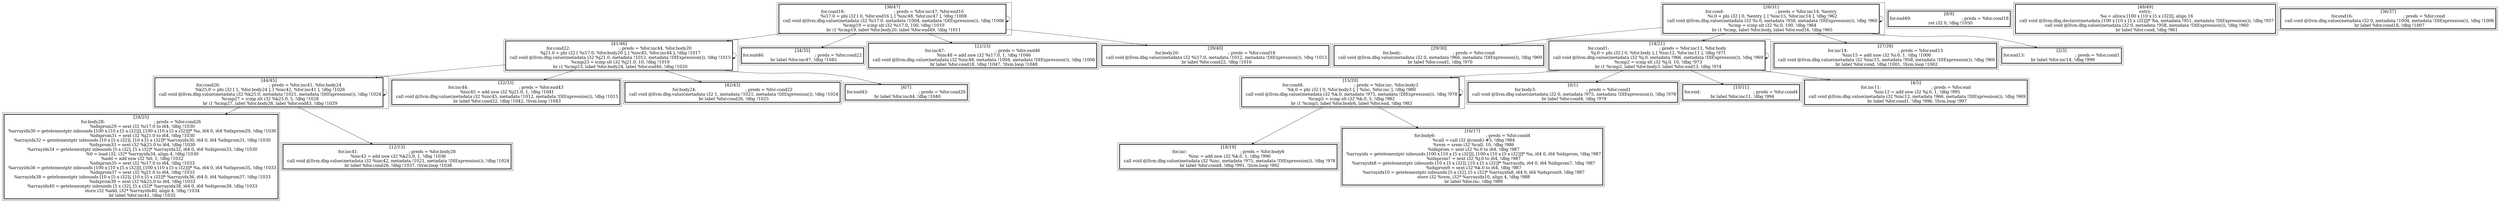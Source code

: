 
digraph G {



node113->node129 [ ]
node125->node128 [ ]
node114->node114 [ ]
node117->node114 [ ]
node122->node123 [ ]
node125->node119 [ ]
node114->node124 [ ]
node117->node127 [ ]
node114->node113 [ ]
node117->node121 [ ]
node117->node115 [ ]
node113->node111 [ ]
node122->node105 [ ]
node125->node122 [ ]
node122->node122 [ ]
node125->node125 [ ]
node123->node120 [ ]
node114->node112 [ ]
node117->node117 [ ]
node114->node108 [ ]
node125->node106 [ ]
node122->node110 [ ]
node113->node113 [ ]
node122->node107 [ ]
node123->node126 [ ]
node123->node123 [ ]


subgraph cluster24 {


node129 [penwidth=3.0,fontsize=20,shape=rectangle,label="[24/25]
for.body28:                                       ; preds = %for.cond26
  %idxprom29 = sext i32 %i17.0 to i64, !dbg !1030
  %arrayidx30 = getelementptr inbounds [100 x [10 x [5 x i32]]], [100 x [10 x [5 x i32]]]* %a, i64 0, i64 %idxprom29, !dbg !1030
  %idxprom31 = sext i32 %j21.0 to i64, !dbg !1030
  %arrayidx32 = getelementptr inbounds [10 x [5 x i32]], [10 x [5 x i32]]* %arrayidx30, i64 0, i64 %idxprom31, !dbg !1030
  %idxprom33 = sext i32 %k25.0 to i64, !dbg !1030
  %arrayidx34 = getelementptr inbounds [5 x i32], [5 x i32]* %arrayidx32, i64 0, i64 %idxprom33, !dbg !1030
  %0 = load i32, i32* %arrayidx34, align 4, !dbg !1030
  %add = add nsw i32 %0, 1, !dbg !1032
  %idxprom35 = sext i32 %i17.0 to i64, !dbg !1033
  %arrayidx36 = getelementptr inbounds [100 x [10 x [5 x i32]]], [100 x [10 x [5 x i32]]]* %a, i64 0, i64 %idxprom35, !dbg !1033
  %idxprom37 = sext i32 %j21.0 to i64, !dbg !1033
  %arrayidx38 = getelementptr inbounds [10 x [5 x i32]], [10 x [5 x i32]]* %arrayidx36, i64 0, i64 %idxprom37, !dbg !1033
  %idxprom39 = sext i32 %k25.0 to i64, !dbg !1033
  %arrayidx40 = getelementptr inbounds [5 x i32], [5 x i32]* %arrayidx38, i64 0, i64 %idxprom39, !dbg !1033
  store i32 %add, i32* %arrayidx40, align 4, !dbg !1034
  br label %for.inc41, !dbg !1035
" ]



}

subgraph cluster22 {


node127 [penwidth=3.0,fontsize=20,shape=rectangle,label="[34/35]
for.end46:                                        ; preds = %for.cond22
  br label %for.inc47, !dbg !1045
" ]



}

subgraph cluster20 {


node125 [penwidth=3.0,fontsize=20,shape=rectangle,label="[26/31]
for.cond:                                         ; preds = %for.inc14, %entry
  %i.0 = phi i32 [ 0, %entry ], [ %inc15, %for.inc14 ], !dbg !962
  call void @llvm.dbg.value(metadata i32 %i.0, metadata !958, metadata !DIExpression()), !dbg !960
  %cmp = icmp slt i32 %i.0, 100, !dbg !964
  br i1 %cmp, label %for.body, label %for.end16, !dbg !965
" ]



}

subgraph cluster18 {


node123 [penwidth=3.0,fontsize=20,shape=rectangle,label="[15/20]
for.cond4:                                        ; preds = %for.inc, %for.body3
  %k.0 = phi i32 [ 0, %for.body3 ], [ %inc, %for.inc ], !dbg !980
  call void @llvm.dbg.value(metadata i32 %k.0, metadata !975, metadata !DIExpression()), !dbg !978
  %cmp5 = icmp slt i32 %k.0, 5, !dbg !982
  br i1 %cmp5, label %for.body6, label %for.end, !dbg !983
" ]



}

subgraph cluster16 {


node121 [penwidth=3.0,fontsize=20,shape=rectangle,label="[22/23]
for.inc47:                                        ; preds = %for.end46
  %inc48 = add nsw i32 %i17.0, 1, !dbg !1046
  call void @llvm.dbg.value(metadata i32 %inc48, metadata !1004, metadata !DIExpression()), !dbg !1006
  br label %for.cond18, !dbg !1047, !llvm.loop !1048
" ]



}

subgraph cluster17 {


node122 [penwidth=3.0,fontsize=20,shape=rectangle,label="[14/21]
for.cond1:                                        ; preds = %for.inc11, %for.body
  %j.0 = phi i32 [ 0, %for.body ], [ %inc12, %for.inc11 ], !dbg !971
  call void @llvm.dbg.value(metadata i32 %j.0, metadata !966, metadata !DIExpression()), !dbg !969
  %cmp2 = icmp slt i32 %j.0, 10, !dbg !973
  br i1 %cmp2, label %for.body3, label %for.end13, !dbg !974
" ]



}

subgraph cluster4 {


node109 [penwidth=3.0,fontsize=20,shape=rectangle,label="[8/9]
for.end49:                                        ; preds = %for.cond18
  ret i32 0, !dbg !1050
" ]



}

subgraph cluster3 {


node108 [penwidth=3.0,fontsize=20,shape=rectangle,label="[6/7]
for.end43:                                        ; preds = %for.cond26
  br label %for.inc44, !dbg !1040
" ]



}

subgraph cluster2 {


node107 [penwidth=3.0,fontsize=20,shape=rectangle,label="[4/5]
for.inc11:                                        ; preds = %for.end
  %inc12 = add nsw i32 %j.0, 1, !dbg !995
  call void @llvm.dbg.value(metadata i32 %inc12, metadata !966, metadata !DIExpression()), !dbg !969
  br label %for.cond1, !dbg !996, !llvm.loop !997
" ]



}

subgraph cluster1 {


node106 [penwidth=3.0,fontsize=20,shape=rectangle,label="[2/3]
for.end13:                                        ; preds = %for.cond1
  br label %for.inc14, !dbg !999
" ]



}

subgraph cluster12 {


node117 [penwidth=3.0,fontsize=20,shape=rectangle,label="[38/47]
for.cond18:                                       ; preds = %for.inc47, %for.end16
  %i17.0 = phi i32 [ 0, %for.end16 ], [ %inc48, %for.inc47 ], !dbg !1008
  call void @llvm.dbg.value(metadata i32 %i17.0, metadata !1004, metadata !DIExpression()), !dbg !1006
  %cmp19 = icmp slt i32 %i17.0, 100, !dbg !1010
  br i1 %cmp19, label %for.body20, label %for.end49, !dbg !1011
" ]



}

subgraph cluster5 {


node110 [penwidth=3.0,fontsize=20,shape=rectangle,label="[10/11]
for.end:                                          ; preds = %for.cond4
  br label %for.inc11, !dbg !994
" ]



}

subgraph cluster0 {


node105 [penwidth=3.0,fontsize=20,shape=rectangle,label="[0/1]
for.body3:                                        ; preds = %for.cond1
  call void @llvm.dbg.value(metadata i32 0, metadata !975, metadata !DIExpression()), !dbg !978
  br label %for.cond4, !dbg !979
" ]



}

subgraph cluster6 {


node111 [penwidth=3.0,fontsize=20,shape=rectangle,label="[12/13]
for.inc41:                                        ; preds = %for.body28
  %inc42 = add nsw i32 %k25.0, 1, !dbg !1036
  call void @llvm.dbg.value(metadata i32 %inc42, metadata !1021, metadata !DIExpression()), !dbg !1024
  br label %for.cond26, !dbg !1037, !llvm.loop !1038
" ]



}

subgraph cluster14 {


node119 [penwidth=3.0,fontsize=20,shape=rectangle,label="[27/28]
for.inc14:                                        ; preds = %for.end13
  %inc15 = add nsw i32 %i.0, 1, !dbg !1000
  call void @llvm.dbg.value(metadata i32 %inc15, metadata !958, metadata !DIExpression()), !dbg !960
  br label %for.cond, !dbg !1001, !llvm.loop !1002
" ]



}

subgraph cluster7 {


node112 [penwidth=3.0,fontsize=20,shape=rectangle,label="[42/43]
for.body24:                                       ; preds = %for.cond22
  call void @llvm.dbg.value(metadata i32 1, metadata !1021, metadata !DIExpression()), !dbg !1024
  br label %for.cond26, !dbg !1025
" ]



}

subgraph cluster23 {


node128 [penwidth=3.0,fontsize=20,shape=rectangle,label="[29/30]
for.body:                                         ; preds = %for.cond
  call void @llvm.dbg.value(metadata i32 0, metadata !966, metadata !DIExpression()), !dbg !969
  br label %for.cond1, !dbg !970
" ]



}

subgraph cluster8 {


node113 [penwidth=3.0,fontsize=20,shape=rectangle,label="[44/45]
for.cond26:                                       ; preds = %for.inc41, %for.body24
  %k25.0 = phi i32 [ 1, %for.body24 ], [ %inc42, %for.inc41 ], !dbg !1026
  call void @llvm.dbg.value(metadata i32 %k25.0, metadata !1021, metadata !DIExpression()), !dbg !1024
  %cmp27 = icmp slt i32 %k25.0, 5, !dbg !1028
  br i1 %cmp27, label %for.body28, label %for.end43, !dbg !1029
" ]



}

subgraph cluster21 {


node126 [penwidth=3.0,fontsize=20,shape=rectangle,label="[16/17]
for.body6:                                        ; preds = %for.cond4
  %call = call i32 @rand() #3, !dbg !984
  %rem = srem i32 %call, 10, !dbg !986
  %idxprom = sext i32 %i.0 to i64, !dbg !987
  %arrayidx = getelementptr inbounds [100 x [10 x [5 x i32]]], [100 x [10 x [5 x i32]]]* %a, i64 0, i64 %idxprom, !dbg !987
  %idxprom7 = sext i32 %j.0 to i64, !dbg !987
  %arrayidx8 = getelementptr inbounds [10 x [5 x i32]], [10 x [5 x i32]]* %arrayidx, i64 0, i64 %idxprom7, !dbg !987
  %idxprom9 = sext i32 %k.0 to i64, !dbg !987
  %arrayidx10 = getelementptr inbounds [5 x i32], [5 x i32]* %arrayidx8, i64 0, i64 %idxprom9, !dbg !987
  store i32 %rem, i32* %arrayidx10, align 4, !dbg !988
  br label %for.inc, !dbg !989
" ]



}

subgraph cluster9 {


node114 [penwidth=3.0,fontsize=20,shape=rectangle,label="[41/46]
for.cond22:                                       ; preds = %for.inc44, %for.body20
  %j21.0 = phi i32 [ %i17.0, %for.body20 ], [ %inc45, %for.inc44 ], !dbg !1017
  call void @llvm.dbg.value(metadata i32 %j21.0, metadata !1012, metadata !DIExpression()), !dbg !1015
  %cmp23 = icmp slt i32 %j21.0, 10, !dbg !1019
  br i1 %cmp23, label %for.body24, label %for.end46, !dbg !1020
" ]



}

subgraph cluster19 {


node124 [penwidth=3.0,fontsize=20,shape=rectangle,label="[32/33]
for.inc44:                                        ; preds = %for.end43
  %inc45 = add nsw i32 %j21.0, 1, !dbg !1041
  call void @llvm.dbg.value(metadata i32 %inc45, metadata !1012, metadata !DIExpression()), !dbg !1015
  br label %for.cond22, !dbg !1042, !llvm.loop !1043
" ]



}

subgraph cluster10 {


node115 [penwidth=3.0,fontsize=20,shape=rectangle,label="[39/40]
for.body20:                                       ; preds = %for.cond18
  call void @llvm.dbg.value(metadata i32 %i17.0, metadata !1012, metadata !DIExpression()), !dbg !1015
  br label %for.cond22, !dbg !1016
" ]



}

subgraph cluster11 {


node116 [penwidth=3.0,fontsize=20,shape=rectangle,label="[48/49]
entry:
  %a = alloca [100 x [10 x [5 x i32]]], align 16
  call void @llvm.dbg.declare(metadata [100 x [10 x [5 x i32]]]* %a, metadata !951, metadata !DIExpression()), !dbg !957
  call void @llvm.dbg.value(metadata i32 0, metadata !958, metadata !DIExpression()), !dbg !960
  br label %for.cond, !dbg !961
" ]



}

subgraph cluster13 {


node118 [penwidth=3.0,fontsize=20,shape=rectangle,label="[36/37]
for.end16:                                        ; preds = %for.cond
  call void @llvm.dbg.value(metadata i32 0, metadata !1004, metadata !DIExpression()), !dbg !1006
  br label %for.cond18, !dbg !1007
" ]



}

subgraph cluster15 {


node120 [penwidth=3.0,fontsize=20,shape=rectangle,label="[18/19]
for.inc:                                          ; preds = %for.body6
  %inc = add nsw i32 %k.0, 1, !dbg !990
  call void @llvm.dbg.value(metadata i32 %inc, metadata !975, metadata !DIExpression()), !dbg !978
  br label %for.cond4, !dbg !991, !llvm.loop !992
" ]



}

}
